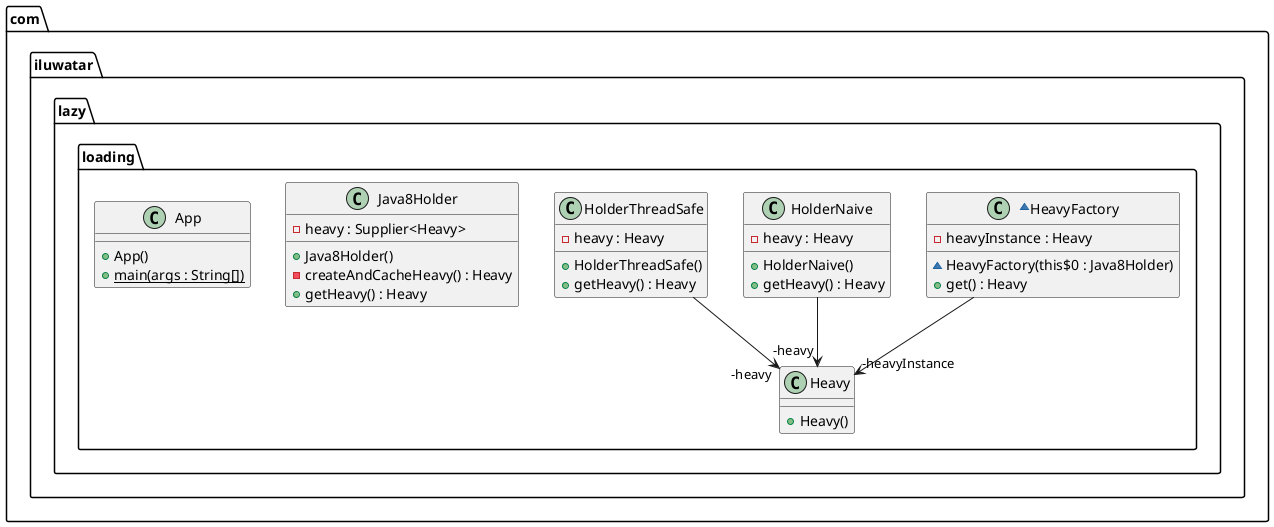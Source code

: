 @startuml
package com.iluwatar.lazy.loading {
  ~class HeavyFactory {
    - heavyInstance : Heavy
    ~ HeavyFactory(this$0 : Java8Holder)
    + get() : Heavy
  }
  class HolderNaive {
    - heavy : Heavy
    + HolderNaive()
    + getHeavy() : Heavy
  }
  class Heavy {
    + Heavy()
  }
  class HolderThreadSafe {
    - heavy : Heavy
    + HolderThreadSafe()
    + getHeavy() : Heavy
  }
  class Java8Holder {
    - heavy : Supplier<Heavy>
    + Java8Holder()
    - createAndCacheHeavy() : Heavy
    + getHeavy() : Heavy
  }
  class App {
    + App()
    + main(args : String[]) {static}
  }
}
HolderThreadSafe -->  "-heavy" Heavy
HolderNaive -->  "-heavy" Heavy
HeavyFactory -->  "-heavyInstance" Heavy
@enduml
